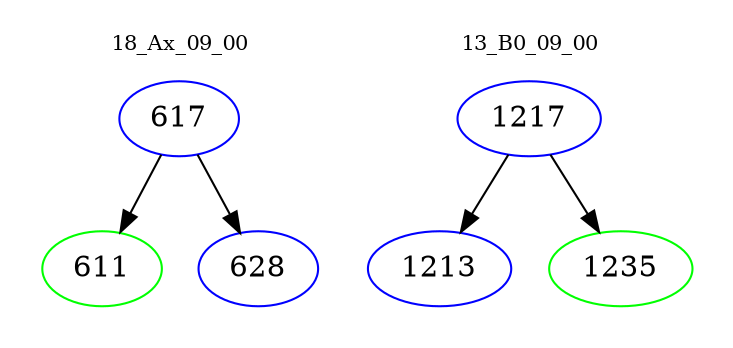 digraph{
subgraph cluster_0 {
color = white
label = "18_Ax_09_00";
fontsize=10;
T0_617 [label="617", color="blue"]
T0_617 -> T0_611 [color="black"]
T0_611 [label="611", color="green"]
T0_617 -> T0_628 [color="black"]
T0_628 [label="628", color="blue"]
}
subgraph cluster_1 {
color = white
label = "13_B0_09_00";
fontsize=10;
T1_1217 [label="1217", color="blue"]
T1_1217 -> T1_1213 [color="black"]
T1_1213 [label="1213", color="blue"]
T1_1217 -> T1_1235 [color="black"]
T1_1235 [label="1235", color="green"]
}
}
